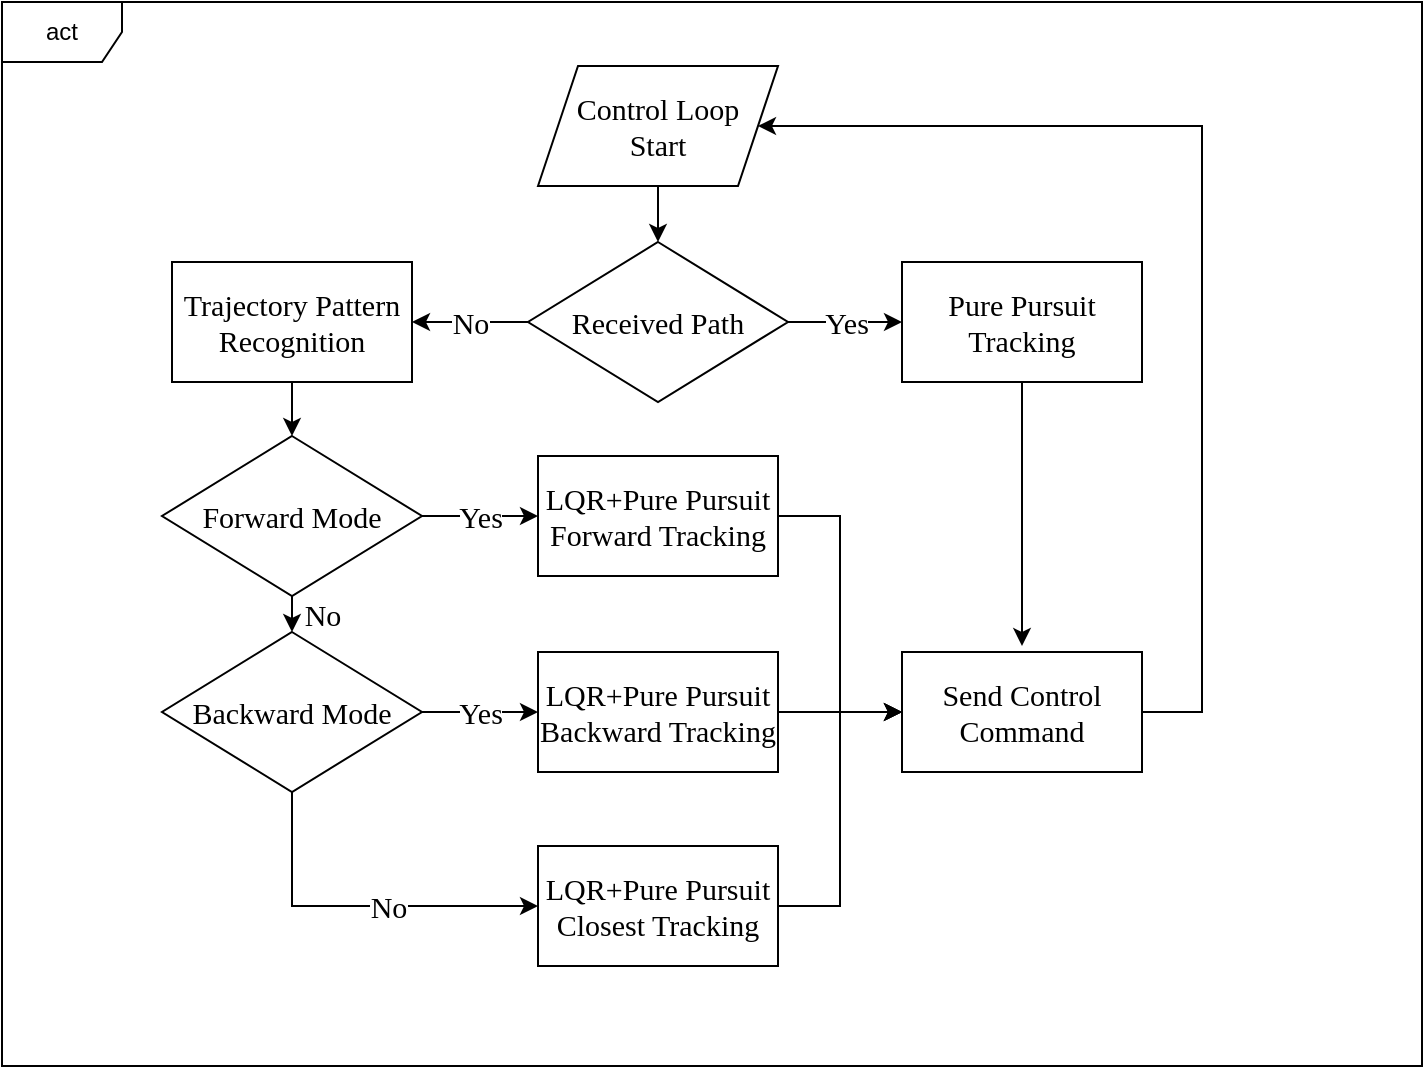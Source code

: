 <mxfile version="26.2.14">
  <diagram id="C5RBs43oDa-KdzZeNtuy" name="Page-1">
    <mxGraphModel dx="921" dy="633" grid="1" gridSize="10" guides="1" tooltips="1" connect="1" arrows="1" fold="1" page="1" pageScale="1" pageWidth="827" pageHeight="1169" math="0" shadow="0">
      <root>
        <mxCell id="WIyWlLk6GJQsqaUBKTNV-0" />
        <mxCell id="WIyWlLk6GJQsqaUBKTNV-1" parent="WIyWlLk6GJQsqaUBKTNV-0" />
        <mxCell id="siW9cW9gEbzf-C_S6XCM-0" value="&lt;font style=&quot;font-size: 15px;&quot; face=&quot;Times New Roman&quot;&gt;Control Loop&lt;/font&gt;&lt;div&gt;&lt;font style=&quot;font-size: 15px;&quot; face=&quot;Times New Roman&quot;&gt;Start&lt;/font&gt;&lt;/div&gt;" style="shape=parallelogram;perimeter=parallelogramPerimeter;whiteSpace=wrap;html=1;fixedSize=1;" parent="WIyWlLk6GJQsqaUBKTNV-1" vertex="1">
          <mxGeometry x="338" y="60" width="120" height="60" as="geometry" />
        </mxCell>
        <mxCell id="siW9cW9gEbzf-C_S6XCM-1" value="&lt;font face=&quot;Times New Roman&quot; style=&quot;font-size: 15px;&quot;&gt;Received Path&lt;/font&gt;" style="rhombus;whiteSpace=wrap;html=1;" parent="WIyWlLk6GJQsqaUBKTNV-1" vertex="1">
          <mxGeometry x="333" y="148" width="130" height="80" as="geometry" />
        </mxCell>
        <mxCell id="siW9cW9gEbzf-C_S6XCM-2" value="&lt;font style=&quot;font-size: 15px;&quot; face=&quot;Times New Roman&quot;&gt;Pure Pursuit&lt;/font&gt;&lt;div&gt;&lt;font style=&quot;font-size: 15px;&quot; face=&quot;Times New Roman&quot;&gt;Tracking&lt;/font&gt;&lt;/div&gt;" style="rounded=0;whiteSpace=wrap;html=1;" parent="WIyWlLk6GJQsqaUBKTNV-1" vertex="1">
          <mxGeometry x="520" y="158" width="120" height="60" as="geometry" />
        </mxCell>
        <mxCell id="siW9cW9gEbzf-C_S6XCM-4" value="&lt;font face=&quot;Times New Roman&quot; style=&quot;font-size: 15px;&quot;&gt;Forward Mode&lt;/font&gt;" style="rhombus;whiteSpace=wrap;html=1;" parent="WIyWlLk6GJQsqaUBKTNV-1" vertex="1">
          <mxGeometry x="150" y="245" width="130" height="80" as="geometry" />
        </mxCell>
        <mxCell id="siW9cW9gEbzf-C_S6XCM-5" value="&lt;font style=&quot;font-size: 15px;&quot; face=&quot;Times New Roman&quot;&gt;Trajectory Pattern&lt;/font&gt;&lt;div&gt;&lt;font style=&quot;font-size: 15px;&quot; face=&quot;Times New Roman&quot;&gt;Recognition&lt;/font&gt;&lt;/div&gt;" style="rounded=0;whiteSpace=wrap;html=1;" parent="WIyWlLk6GJQsqaUBKTNV-1" vertex="1">
          <mxGeometry x="155" y="158" width="120" height="60" as="geometry" />
        </mxCell>
        <mxCell id="siW9cW9gEbzf-C_S6XCM-30" style="edgeStyle=orthogonalEdgeStyle;rounded=0;orthogonalLoop=1;jettySize=auto;html=1;entryX=0;entryY=0.5;entryDx=0;entryDy=0;" parent="WIyWlLk6GJQsqaUBKTNV-1" source="siW9cW9gEbzf-C_S6XCM-6" target="siW9cW9gEbzf-C_S6XCM-16" edge="1">
          <mxGeometry relative="1" as="geometry" />
        </mxCell>
        <mxCell id="siW9cW9gEbzf-C_S6XCM-6" value="&lt;font style=&quot;font-size: 15px;&quot; face=&quot;Times New Roman&quot;&gt;LQR+Pure Pursuit Forward Tracking&lt;/font&gt;" style="rounded=0;whiteSpace=wrap;html=1;" parent="WIyWlLk6GJQsqaUBKTNV-1" vertex="1">
          <mxGeometry x="338" y="255" width="120" height="60" as="geometry" />
        </mxCell>
        <mxCell id="siW9cW9gEbzf-C_S6XCM-7" value="&lt;font face=&quot;Times New Roman&quot; style=&quot;font-size: 15px;&quot;&gt;Backward Mode&lt;/font&gt;" style="rhombus;whiteSpace=wrap;html=1;" parent="WIyWlLk6GJQsqaUBKTNV-1" vertex="1">
          <mxGeometry x="150" y="343" width="130" height="80" as="geometry" />
        </mxCell>
        <mxCell id="siW9cW9gEbzf-C_S6XCM-29" value="" style="edgeStyle=orthogonalEdgeStyle;rounded=0;orthogonalLoop=1;jettySize=auto;html=1;" parent="WIyWlLk6GJQsqaUBKTNV-1" source="siW9cW9gEbzf-C_S6XCM-8" target="siW9cW9gEbzf-C_S6XCM-16" edge="1">
          <mxGeometry relative="1" as="geometry" />
        </mxCell>
        <mxCell id="siW9cW9gEbzf-C_S6XCM-8" value="&lt;font style=&quot;font-size: 15px;&quot; face=&quot;Times New Roman&quot;&gt;LQR+Pure Pursuit Backward Tracking&lt;/font&gt;" style="rounded=0;whiteSpace=wrap;html=1;" parent="WIyWlLk6GJQsqaUBKTNV-1" vertex="1">
          <mxGeometry x="338" y="353" width="120" height="60" as="geometry" />
        </mxCell>
        <mxCell id="siW9cW9gEbzf-C_S6XCM-32" style="edgeStyle=orthogonalEdgeStyle;rounded=0;orthogonalLoop=1;jettySize=auto;html=1;entryX=0;entryY=0.5;entryDx=0;entryDy=0;" parent="WIyWlLk6GJQsqaUBKTNV-1" source="siW9cW9gEbzf-C_S6XCM-9" target="siW9cW9gEbzf-C_S6XCM-16" edge="1">
          <mxGeometry relative="1" as="geometry" />
        </mxCell>
        <mxCell id="siW9cW9gEbzf-C_S6XCM-9" value="&lt;font style=&quot;font-size: 15px;&quot; face=&quot;Times New Roman&quot;&gt;LQR+Pure Pursuit Closest Tracking&lt;/font&gt;" style="rounded=0;whiteSpace=wrap;html=1;" parent="WIyWlLk6GJQsqaUBKTNV-1" vertex="1">
          <mxGeometry x="338" y="450" width="120" height="60" as="geometry" />
        </mxCell>
        <mxCell id="siW9cW9gEbzf-C_S6XCM-10" value="" style="endArrow=classic;html=1;rounded=0;exitX=0.5;exitY=1;exitDx=0;exitDy=0;entryX=0.5;entryY=0;entryDx=0;entryDy=0;" parent="WIyWlLk6GJQsqaUBKTNV-1" source="siW9cW9gEbzf-C_S6XCM-0" target="siW9cW9gEbzf-C_S6XCM-1" edge="1">
          <mxGeometry width="50" height="50" relative="1" as="geometry">
            <mxPoint x="390" y="330" as="sourcePoint" />
            <mxPoint x="440" y="280" as="targetPoint" />
          </mxGeometry>
        </mxCell>
        <mxCell id="siW9cW9gEbzf-C_S6XCM-11" value="" style="endArrow=classic;html=1;rounded=0;exitX=1;exitY=0.5;exitDx=0;exitDy=0;entryX=0;entryY=0.5;entryDx=0;entryDy=0;" parent="WIyWlLk6GJQsqaUBKTNV-1" source="siW9cW9gEbzf-C_S6XCM-1" target="siW9cW9gEbzf-C_S6XCM-2" edge="1">
          <mxGeometry relative="1" as="geometry">
            <mxPoint x="550" y="300" as="sourcePoint" />
            <mxPoint x="650" y="300" as="targetPoint" />
          </mxGeometry>
        </mxCell>
        <mxCell id="siW9cW9gEbzf-C_S6XCM-12" value="&lt;font style=&quot;font-size: 15px;&quot; face=&quot;Times New Roman&quot;&gt;Yes&lt;/font&gt;" style="edgeLabel;resizable=0;html=1;;align=center;verticalAlign=middle;" parent="siW9cW9gEbzf-C_S6XCM-11" connectable="0" vertex="1">
          <mxGeometry relative="1" as="geometry" />
        </mxCell>
        <mxCell id="siW9cW9gEbzf-C_S6XCM-33" style="edgeStyle=orthogonalEdgeStyle;rounded=0;orthogonalLoop=1;jettySize=auto;html=1;entryX=1;entryY=0.5;entryDx=0;entryDy=0;" parent="WIyWlLk6GJQsqaUBKTNV-1" source="siW9cW9gEbzf-C_S6XCM-16" target="siW9cW9gEbzf-C_S6XCM-0" edge="1">
          <mxGeometry relative="1" as="geometry">
            <Array as="points">
              <mxPoint x="670" y="383" />
              <mxPoint x="670" y="90" />
            </Array>
          </mxGeometry>
        </mxCell>
        <mxCell id="siW9cW9gEbzf-C_S6XCM-16" value="&lt;font face=&quot;Times New Roman&quot;&gt;&lt;span style=&quot;font-size: 15px;&quot;&gt;Send Control&lt;/span&gt;&lt;/font&gt;&lt;div&gt;&lt;font face=&quot;Times New Roman&quot;&gt;&lt;span style=&quot;font-size: 15px;&quot;&gt;Command&lt;/span&gt;&lt;/font&gt;&lt;/div&gt;" style="rounded=0;whiteSpace=wrap;html=1;" parent="WIyWlLk6GJQsqaUBKTNV-1" vertex="1">
          <mxGeometry x="520" y="353" width="120" height="60" as="geometry" />
        </mxCell>
        <mxCell id="siW9cW9gEbzf-C_S6XCM-17" value="" style="endArrow=classic;html=1;rounded=0;exitX=0;exitY=0.5;exitDx=0;exitDy=0;entryX=1;entryY=0.5;entryDx=0;entryDy=0;" parent="WIyWlLk6GJQsqaUBKTNV-1" source="siW9cW9gEbzf-C_S6XCM-1" target="siW9cW9gEbzf-C_S6XCM-5" edge="1">
          <mxGeometry relative="1" as="geometry">
            <mxPoint x="70" y="60" as="sourcePoint" />
            <mxPoint x="170" y="60" as="targetPoint" />
          </mxGeometry>
        </mxCell>
        <mxCell id="siW9cW9gEbzf-C_S6XCM-18" value="&lt;font style=&quot;font-size: 15px;&quot; face=&quot;Times New Roman&quot;&gt;No&lt;/font&gt;" style="edgeLabel;resizable=0;html=1;;align=center;verticalAlign=middle;" parent="siW9cW9gEbzf-C_S6XCM-17" connectable="0" vertex="1">
          <mxGeometry relative="1" as="geometry" />
        </mxCell>
        <mxCell id="siW9cW9gEbzf-C_S6XCM-19" value="" style="endArrow=classic;html=1;rounded=0;exitX=0.5;exitY=1;exitDx=0;exitDy=0;" parent="WIyWlLk6GJQsqaUBKTNV-1" source="siW9cW9gEbzf-C_S6XCM-2" edge="1">
          <mxGeometry width="50" height="50" relative="1" as="geometry">
            <mxPoint x="660" y="290" as="sourcePoint" />
            <mxPoint x="580" y="350" as="targetPoint" />
          </mxGeometry>
        </mxCell>
        <mxCell id="siW9cW9gEbzf-C_S6XCM-20" value="" style="endArrow=classic;html=1;rounded=0;exitX=0.5;exitY=1;exitDx=0;exitDy=0;entryX=0.5;entryY=0;entryDx=0;entryDy=0;" parent="WIyWlLk6GJQsqaUBKTNV-1" source="siW9cW9gEbzf-C_S6XCM-5" target="siW9cW9gEbzf-C_S6XCM-4" edge="1">
          <mxGeometry width="50" height="50" relative="1" as="geometry">
            <mxPoint x="90" y="310" as="sourcePoint" />
            <mxPoint x="140" y="260" as="targetPoint" />
          </mxGeometry>
        </mxCell>
        <mxCell id="siW9cW9gEbzf-C_S6XCM-21" value="" style="endArrow=classic;html=1;rounded=0;exitX=1;exitY=0.5;exitDx=0;exitDy=0;entryX=0;entryY=0.5;entryDx=0;entryDy=0;" parent="WIyWlLk6GJQsqaUBKTNV-1" source="siW9cW9gEbzf-C_S6XCM-4" target="siW9cW9gEbzf-C_S6XCM-6" edge="1">
          <mxGeometry relative="1" as="geometry">
            <mxPoint x="40" y="330" as="sourcePoint" />
            <mxPoint x="140" y="330" as="targetPoint" />
          </mxGeometry>
        </mxCell>
        <mxCell id="siW9cW9gEbzf-C_S6XCM-22" value="&lt;font style=&quot;font-size: 15px;&quot; face=&quot;Times New Roman&quot;&gt;Yes&lt;/font&gt;" style="edgeLabel;resizable=0;html=1;;align=center;verticalAlign=middle;" parent="siW9cW9gEbzf-C_S6XCM-21" connectable="0" vertex="1">
          <mxGeometry relative="1" as="geometry" />
        </mxCell>
        <mxCell id="siW9cW9gEbzf-C_S6XCM-23" value="" style="endArrow=classic;html=1;rounded=0;exitX=0.5;exitY=1;exitDx=0;exitDy=0;entryX=0.5;entryY=0;entryDx=0;entryDy=0;" parent="WIyWlLk6GJQsqaUBKTNV-1" source="siW9cW9gEbzf-C_S6XCM-4" target="siW9cW9gEbzf-C_S6XCM-7" edge="1">
          <mxGeometry relative="1" as="geometry">
            <mxPoint x="40" y="330" as="sourcePoint" />
            <mxPoint x="140" y="330" as="targetPoint" />
          </mxGeometry>
        </mxCell>
        <mxCell id="siW9cW9gEbzf-C_S6XCM-24" value="&lt;font face=&quot;Times New Roman&quot; style=&quot;font-size: 15px;&quot;&gt;No&lt;/font&gt;" style="edgeLabel;resizable=0;html=1;;align=center;verticalAlign=middle;" parent="siW9cW9gEbzf-C_S6XCM-23" connectable="0" vertex="1">
          <mxGeometry relative="1" as="geometry">
            <mxPoint x="15" as="offset" />
          </mxGeometry>
        </mxCell>
        <mxCell id="siW9cW9gEbzf-C_S6XCM-25" value="" style="endArrow=classic;html=1;rounded=0;exitX=1;exitY=0.5;exitDx=0;exitDy=0;entryX=0;entryY=0.5;entryDx=0;entryDy=0;" parent="WIyWlLk6GJQsqaUBKTNV-1" source="siW9cW9gEbzf-C_S6XCM-7" target="siW9cW9gEbzf-C_S6XCM-8" edge="1">
          <mxGeometry relative="1" as="geometry">
            <mxPoint x="290" y="295" as="sourcePoint" />
            <mxPoint x="348" y="295" as="targetPoint" />
          </mxGeometry>
        </mxCell>
        <mxCell id="siW9cW9gEbzf-C_S6XCM-26" value="&lt;font style=&quot;font-size: 15px;&quot; face=&quot;Times New Roman&quot;&gt;Yes&lt;/font&gt;" style="edgeLabel;resizable=0;html=1;;align=center;verticalAlign=middle;" parent="siW9cW9gEbzf-C_S6XCM-25" connectable="0" vertex="1">
          <mxGeometry relative="1" as="geometry" />
        </mxCell>
        <mxCell id="siW9cW9gEbzf-C_S6XCM-27" value="" style="endArrow=classic;html=1;rounded=0;exitX=0.5;exitY=1;exitDx=0;exitDy=0;entryX=0;entryY=0.5;entryDx=0;entryDy=0;" parent="WIyWlLk6GJQsqaUBKTNV-1" source="siW9cW9gEbzf-C_S6XCM-7" target="siW9cW9gEbzf-C_S6XCM-9" edge="1">
          <mxGeometry relative="1" as="geometry">
            <mxPoint x="225" y="335" as="sourcePoint" />
            <mxPoint x="225" y="353" as="targetPoint" />
            <Array as="points">
              <mxPoint x="215" y="480" />
            </Array>
          </mxGeometry>
        </mxCell>
        <mxCell id="siW9cW9gEbzf-C_S6XCM-28" value="&lt;font face=&quot;Times New Roman&quot; style=&quot;font-size: 15px;&quot;&gt;No&lt;/font&gt;" style="edgeLabel;resizable=0;html=1;;align=center;verticalAlign=middle;" parent="siW9cW9gEbzf-C_S6XCM-27" connectable="0" vertex="1">
          <mxGeometry relative="1" as="geometry">
            <mxPoint x="15" as="offset" />
          </mxGeometry>
        </mxCell>
        <mxCell id="5MkeBY5w0a9n3MH25apS-0" value="act" style="shape=umlFrame;whiteSpace=wrap;html=1;pointerEvents=0;" vertex="1" parent="WIyWlLk6GJQsqaUBKTNV-1">
          <mxGeometry x="70" y="28" width="710" height="532" as="geometry" />
        </mxCell>
      </root>
    </mxGraphModel>
  </diagram>
</mxfile>
